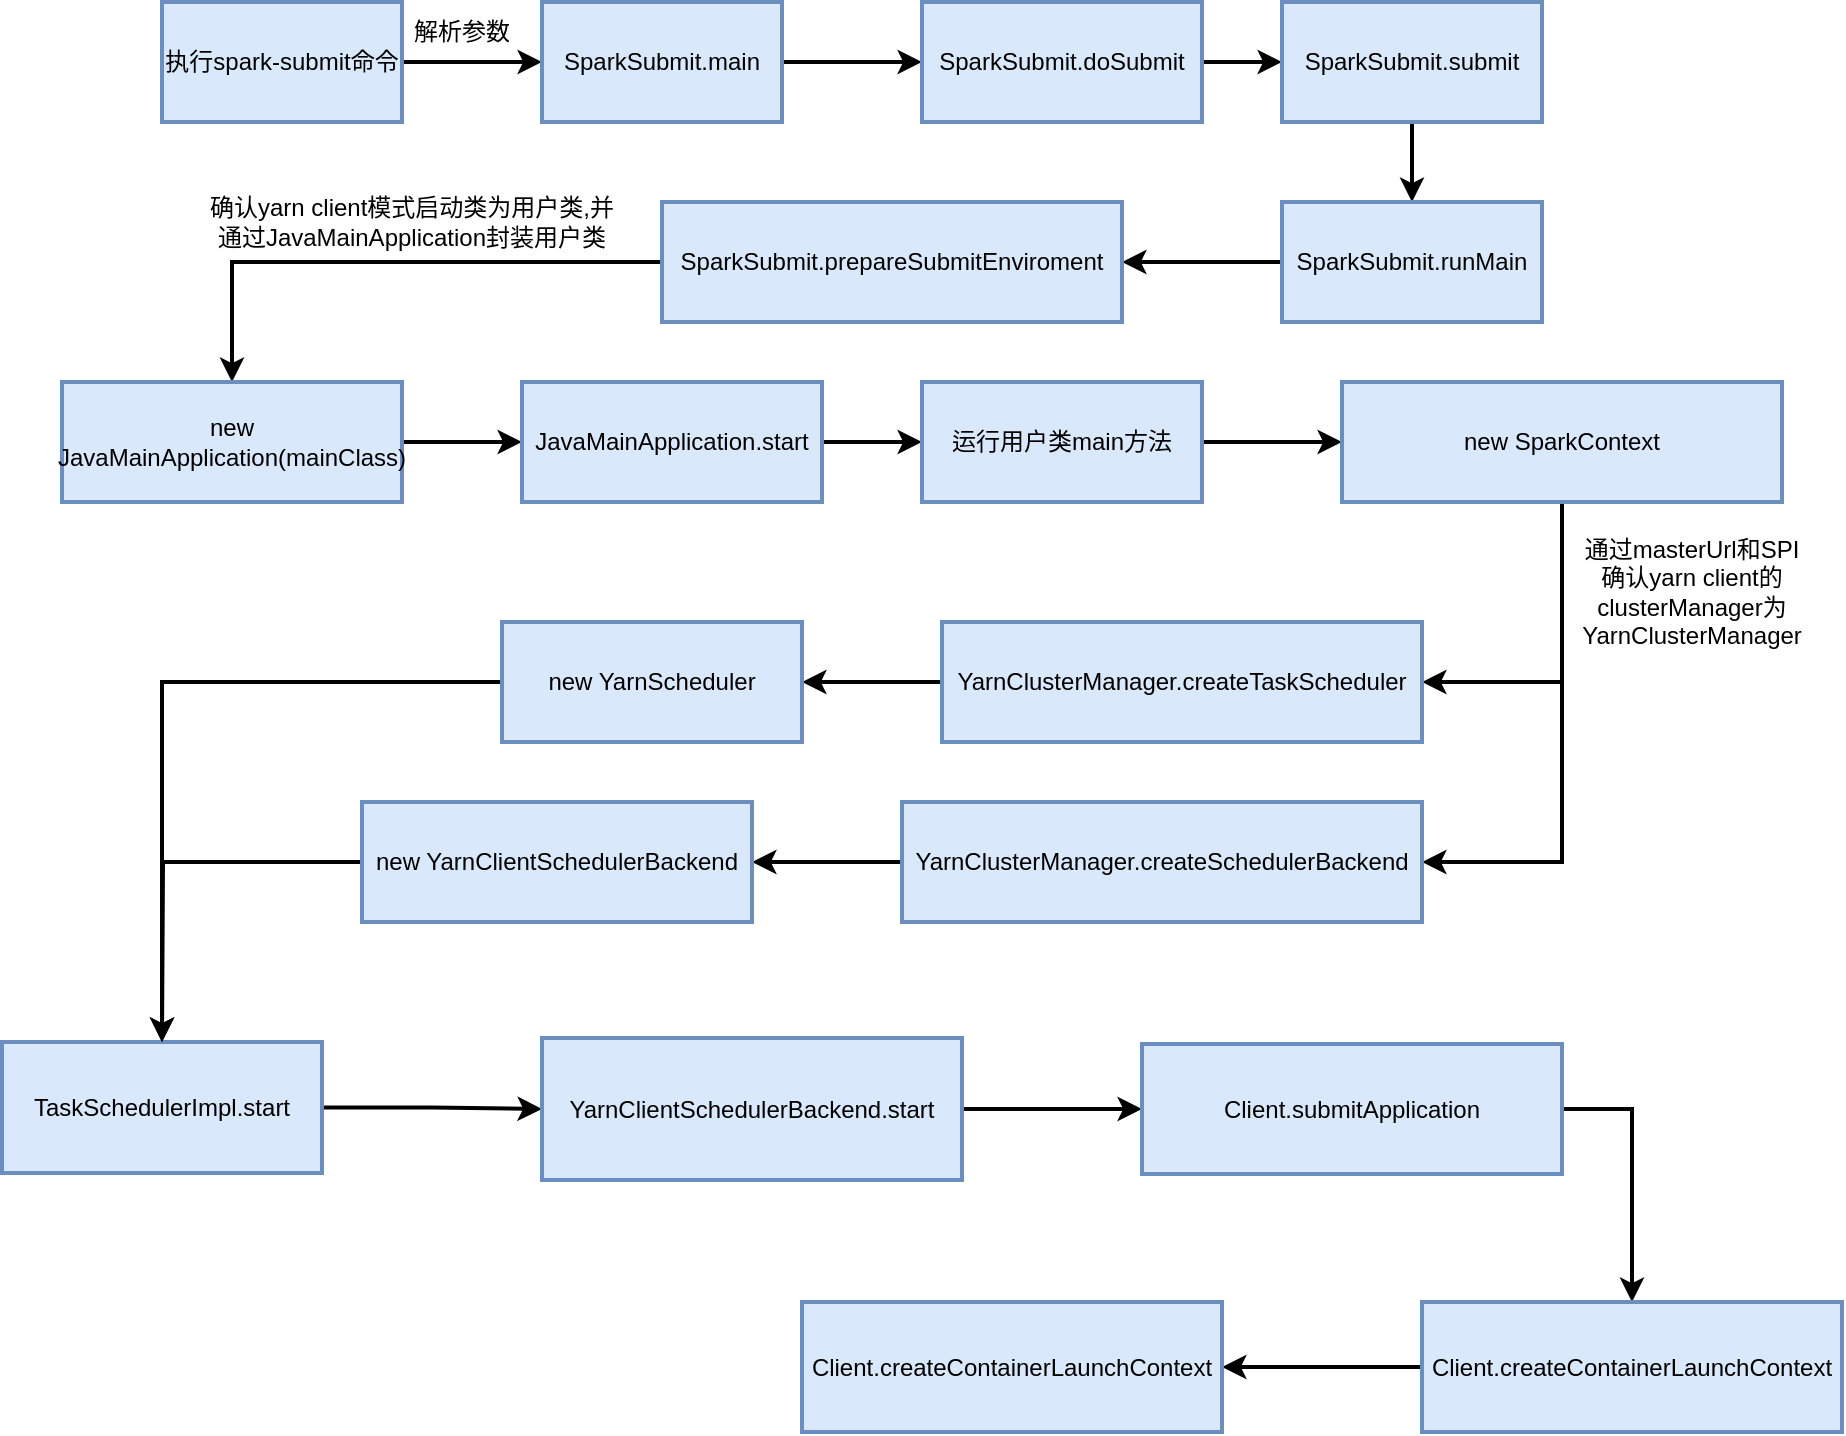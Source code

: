 <mxfile version="20.7.4" type="github">
  <diagram id="lPL1eORgBcBRwDBmHfiU" name="第 1 页">
    <mxGraphModel dx="1781" dy="616" grid="1" gridSize="10" guides="1" tooltips="1" connect="1" arrows="1" fold="1" page="1" pageScale="1" pageWidth="827" pageHeight="1169" math="0" shadow="0">
      <root>
        <mxCell id="0" />
        <mxCell id="1" parent="0" />
        <mxCell id="lA6OXveAuLeEhnlW01Dz-3" value="" style="edgeStyle=orthogonalEdgeStyle;rounded=0;orthogonalLoop=1;jettySize=auto;html=1;strokeWidth=2;" parent="1" source="lA6OXveAuLeEhnlW01Dz-1" target="lA6OXveAuLeEhnlW01Dz-2" edge="1">
          <mxGeometry relative="1" as="geometry" />
        </mxCell>
        <mxCell id="lA6OXveAuLeEhnlW01Dz-1" value="执行spark-submit命令" style="rounded=0;whiteSpace=wrap;html=1;fillColor=#dae8fc;strokeColor=#6c8ebf;strokeWidth=2;" parent="1" vertex="1">
          <mxGeometry x="70" y="120" width="120" height="60" as="geometry" />
        </mxCell>
        <mxCell id="lA6OXveAuLeEhnlW01Dz-6" style="edgeStyle=orthogonalEdgeStyle;rounded=0;orthogonalLoop=1;jettySize=auto;html=1;entryX=0;entryY=0.5;entryDx=0;entryDy=0;strokeWidth=2;" parent="1" source="lA6OXveAuLeEhnlW01Dz-2" target="lA6OXveAuLeEhnlW01Dz-5" edge="1">
          <mxGeometry relative="1" as="geometry" />
        </mxCell>
        <mxCell id="lA6OXveAuLeEhnlW01Dz-2" value="SparkSubmit.main" style="rounded=0;whiteSpace=wrap;html=1;fillColor=#dae8fc;strokeColor=#6c8ebf;strokeWidth=2;" parent="1" vertex="1">
          <mxGeometry x="260" y="120" width="120" height="60" as="geometry" />
        </mxCell>
        <mxCell id="lA6OXveAuLeEhnlW01Dz-4" value="解析参数" style="text;html=1;strokeColor=none;fillColor=none;align=center;verticalAlign=middle;whiteSpace=wrap;rounded=0;strokeWidth=2;" parent="1" vertex="1">
          <mxGeometry x="190" y="120" width="60" height="30" as="geometry" />
        </mxCell>
        <mxCell id="lA6OXveAuLeEhnlW01Dz-8" value="" style="edgeStyle=orthogonalEdgeStyle;rounded=0;orthogonalLoop=1;jettySize=auto;html=1;strokeWidth=2;" parent="1" source="lA6OXveAuLeEhnlW01Dz-5" target="lA6OXveAuLeEhnlW01Dz-7" edge="1">
          <mxGeometry relative="1" as="geometry" />
        </mxCell>
        <mxCell id="lA6OXveAuLeEhnlW01Dz-5" value="SparkSubmit.doSubmit" style="rounded=0;whiteSpace=wrap;html=1;fillColor=#dae8fc;strokeColor=#6c8ebf;strokeWidth=2;" parent="1" vertex="1">
          <mxGeometry x="450" y="120" width="140" height="60" as="geometry" />
        </mxCell>
        <mxCell id="lA6OXveAuLeEhnlW01Dz-10" style="edgeStyle=orthogonalEdgeStyle;rounded=0;orthogonalLoop=1;jettySize=auto;html=1;entryX=0.5;entryY=0;entryDx=0;entryDy=0;strokeWidth=2;" parent="1" source="lA6OXveAuLeEhnlW01Dz-7" target="lA6OXveAuLeEhnlW01Dz-9" edge="1">
          <mxGeometry relative="1" as="geometry" />
        </mxCell>
        <mxCell id="lA6OXveAuLeEhnlW01Dz-7" value="SparkSubmit.submit" style="rounded=0;whiteSpace=wrap;html=1;fillColor=#dae8fc;strokeColor=#6c8ebf;strokeWidth=2;" parent="1" vertex="1">
          <mxGeometry x="630" y="120" width="130" height="60" as="geometry" />
        </mxCell>
        <mxCell id="lA6OXveAuLeEhnlW01Dz-12" value="" style="edgeStyle=orthogonalEdgeStyle;rounded=0;orthogonalLoop=1;jettySize=auto;html=1;strokeWidth=2;" parent="1" source="lA6OXveAuLeEhnlW01Dz-9" target="lA6OXveAuLeEhnlW01Dz-11" edge="1">
          <mxGeometry relative="1" as="geometry" />
        </mxCell>
        <mxCell id="lA6OXveAuLeEhnlW01Dz-9" value="SparkSubmit.runMain" style="rounded=0;whiteSpace=wrap;html=1;fillColor=#dae8fc;strokeColor=#6c8ebf;strokeWidth=2;" parent="1" vertex="1">
          <mxGeometry x="630" y="220" width="130" height="60" as="geometry" />
        </mxCell>
        <mxCell id="lA6OXveAuLeEhnlW01Dz-15" style="edgeStyle=orthogonalEdgeStyle;rounded=0;orthogonalLoop=1;jettySize=auto;html=1;entryX=0.5;entryY=0;entryDx=0;entryDy=0;strokeWidth=2;" parent="1" source="lA6OXveAuLeEhnlW01Dz-11" target="lA6OXveAuLeEhnlW01Dz-14" edge="1">
          <mxGeometry relative="1" as="geometry" />
        </mxCell>
        <mxCell id="lA6OXveAuLeEhnlW01Dz-11" value="SparkSubmit.prepareSubmitEnviroment" style="rounded=0;whiteSpace=wrap;html=1;fillColor=#dae8fc;strokeColor=#6c8ebf;strokeWidth=2;" parent="1" vertex="1">
          <mxGeometry x="320" y="220" width="230" height="60" as="geometry" />
        </mxCell>
        <mxCell id="lA6OXveAuLeEhnlW01Dz-20" style="edgeStyle=orthogonalEdgeStyle;rounded=0;orthogonalLoop=1;jettySize=auto;html=1;entryX=0;entryY=0.5;entryDx=0;entryDy=0;strokeWidth=2;" parent="1" source="lA6OXveAuLeEhnlW01Dz-14" target="lA6OXveAuLeEhnlW01Dz-19" edge="1">
          <mxGeometry relative="1" as="geometry" />
        </mxCell>
        <mxCell id="lA6OXveAuLeEhnlW01Dz-14" value="new JavaMainApplication(mainClass)" style="rounded=0;whiteSpace=wrap;html=1;fillColor=#dae8fc;strokeColor=#6c8ebf;strokeWidth=2;" parent="1" vertex="1">
          <mxGeometry x="20" y="310" width="170" height="60" as="geometry" />
        </mxCell>
        <mxCell id="lA6OXveAuLeEhnlW01Dz-16" value="确认yarn client模式启动类为用户类,并通过JavaMainApplication封装用户类" style="text;html=1;strokeColor=none;fillColor=none;align=center;verticalAlign=middle;whiteSpace=wrap;rounded=0;strokeWidth=2;" parent="1" vertex="1">
          <mxGeometry x="90" y="220" width="210" height="20" as="geometry" />
        </mxCell>
        <mxCell id="lA6OXveAuLeEhnlW01Dz-22" value="" style="edgeStyle=orthogonalEdgeStyle;rounded=0;orthogonalLoop=1;jettySize=auto;html=1;strokeWidth=2;" parent="1" source="lA6OXveAuLeEhnlW01Dz-19" target="lA6OXveAuLeEhnlW01Dz-21" edge="1">
          <mxGeometry relative="1" as="geometry" />
        </mxCell>
        <mxCell id="lA6OXveAuLeEhnlW01Dz-19" value="JavaMainApplication.start" style="rounded=0;whiteSpace=wrap;html=1;fillColor=#dae8fc;strokeColor=#6c8ebf;strokeWidth=2;" parent="1" vertex="1">
          <mxGeometry x="250" y="310" width="150" height="60" as="geometry" />
        </mxCell>
        <mxCell id="lA6OXveAuLeEhnlW01Dz-24" value="" style="edgeStyle=orthogonalEdgeStyle;rounded=0;orthogonalLoop=1;jettySize=auto;html=1;strokeWidth=2;" parent="1" source="lA6OXveAuLeEhnlW01Dz-21" target="lA6OXveAuLeEhnlW01Dz-23" edge="1">
          <mxGeometry relative="1" as="geometry" />
        </mxCell>
        <mxCell id="lA6OXveAuLeEhnlW01Dz-21" value="运行用户类main方法" style="rounded=0;whiteSpace=wrap;html=1;fillColor=#dae8fc;strokeColor=#6c8ebf;strokeWidth=2;" parent="1" vertex="1">
          <mxGeometry x="450" y="310" width="140" height="60" as="geometry" />
        </mxCell>
        <mxCell id="lA6OXveAuLeEhnlW01Dz-26" style="edgeStyle=orthogonalEdgeStyle;rounded=0;orthogonalLoop=1;jettySize=auto;html=1;entryX=1;entryY=0.5;entryDx=0;entryDy=0;strokeWidth=2;" parent="1" source="lA6OXveAuLeEhnlW01Dz-23" target="lA6OXveAuLeEhnlW01Dz-25" edge="1">
          <mxGeometry relative="1" as="geometry" />
        </mxCell>
        <mxCell id="BDLDN5k-2o4Eaj2H391s-2" style="edgeStyle=orthogonalEdgeStyle;rounded=0;orthogonalLoop=1;jettySize=auto;html=1;entryX=1;entryY=0.5;entryDx=0;entryDy=0;strokeWidth=2;" edge="1" parent="1" source="lA6OXveAuLeEhnlW01Dz-23" target="BDLDN5k-2o4Eaj2H391s-1">
          <mxGeometry relative="1" as="geometry" />
        </mxCell>
        <mxCell id="lA6OXveAuLeEhnlW01Dz-23" value="new SparkContext" style="rounded=0;whiteSpace=wrap;html=1;fillColor=#dae8fc;strokeColor=#6c8ebf;strokeWidth=2;" parent="1" vertex="1">
          <mxGeometry x="660" y="310" width="220" height="60" as="geometry" />
        </mxCell>
        <mxCell id="lA6OXveAuLeEhnlW01Dz-30" style="edgeStyle=orthogonalEdgeStyle;rounded=0;orthogonalLoop=1;jettySize=auto;html=1;entryX=1;entryY=0.5;entryDx=0;entryDy=0;strokeWidth=2;" parent="1" source="lA6OXveAuLeEhnlW01Dz-25" edge="1">
          <mxGeometry relative="1" as="geometry">
            <mxPoint x="390" y="460" as="targetPoint" />
          </mxGeometry>
        </mxCell>
        <mxCell id="lA6OXveAuLeEhnlW01Dz-25" value="YarnClusterManager.createTaskScheduler" style="rounded=0;whiteSpace=wrap;html=1;fillColor=#dae8fc;strokeColor=#6c8ebf;strokeWidth=2;" parent="1" vertex="1">
          <mxGeometry x="460" y="430" width="240" height="60" as="geometry" />
        </mxCell>
        <mxCell id="lA6OXveAuLeEhnlW01Dz-27" value="通过masterUrl和SPI确认yarn client的clusterManager为YarnClusterManager" style="text;html=1;strokeColor=none;fillColor=none;align=center;verticalAlign=middle;whiteSpace=wrap;rounded=0;strokeWidth=2;" parent="1" vertex="1">
          <mxGeometry x="800" y="400" width="70" height="30" as="geometry" />
        </mxCell>
        <mxCell id="lA6OXveAuLeEhnlW01Dz-37" style="edgeStyle=orthogonalEdgeStyle;rounded=0;orthogonalLoop=1;jettySize=auto;html=1;entryX=0;entryY=0.5;entryDx=0;entryDy=0;strokeWidth=2;exitX=1;exitY=0.5;exitDx=0;exitDy=0;" parent="1" source="lA6OXveAuLeEhnlW01Dz-34" target="lA6OXveAuLeEhnlW01Dz-36" edge="1">
          <mxGeometry relative="1" as="geometry">
            <mxPoint x="140" y="743.05" as="sourcePoint" />
            <Array as="points" />
          </mxGeometry>
        </mxCell>
        <mxCell id="lA6OXveAuLeEhnlW01Dz-34" value="TaskSchedulerImpl.start" style="rounded=0;whiteSpace=wrap;html=1;fillColor=#dae8fc;strokeColor=#6c8ebf;strokeWidth=2;" parent="1" vertex="1">
          <mxGeometry x="-10" y="640" width="160" height="65.5" as="geometry" />
        </mxCell>
        <mxCell id="lA6OXveAuLeEhnlW01Dz-39" style="edgeStyle=orthogonalEdgeStyle;rounded=0;orthogonalLoop=1;jettySize=auto;html=1;exitX=1;exitY=0.5;exitDx=0;exitDy=0;entryX=0;entryY=0.5;entryDx=0;entryDy=0;strokeWidth=2;" parent="1" source="lA6OXveAuLeEhnlW01Dz-36" target="lA6OXveAuLeEhnlW01Dz-38" edge="1">
          <mxGeometry relative="1" as="geometry" />
        </mxCell>
        <mxCell id="lA6OXveAuLeEhnlW01Dz-36" value="YarnClientSchedulerBackend.start" style="rounded=0;whiteSpace=wrap;html=1;fillColor=#dae8fc;strokeColor=#6c8ebf;strokeWidth=2;" parent="1" vertex="1">
          <mxGeometry x="260" y="638" width="210" height="71" as="geometry" />
        </mxCell>
        <mxCell id="BDLDN5k-2o4Eaj2H391s-8" style="edgeStyle=orthogonalEdgeStyle;rounded=0;orthogonalLoop=1;jettySize=auto;html=1;entryX=0.5;entryY=0;entryDx=0;entryDy=0;strokeWidth=2;exitX=1;exitY=0.5;exitDx=0;exitDy=0;" edge="1" parent="1" source="lA6OXveAuLeEhnlW01Dz-38" target="lA6OXveAuLeEhnlW01Dz-40">
          <mxGeometry relative="1" as="geometry" />
        </mxCell>
        <mxCell id="lA6OXveAuLeEhnlW01Dz-38" value="Client.submitApplication" style="rounded=0;whiteSpace=wrap;html=1;fillColor=#dae8fc;strokeColor=#6c8ebf;strokeWidth=2;" parent="1" vertex="1">
          <mxGeometry x="560" y="641" width="210" height="65" as="geometry" />
        </mxCell>
        <mxCell id="BDLDN5k-2o4Eaj2H391s-10" value="" style="edgeStyle=orthogonalEdgeStyle;rounded=0;orthogonalLoop=1;jettySize=auto;html=1;strokeWidth=2;" edge="1" parent="1" source="lA6OXveAuLeEhnlW01Dz-40" target="BDLDN5k-2o4Eaj2H391s-9">
          <mxGeometry relative="1" as="geometry" />
        </mxCell>
        <mxCell id="lA6OXveAuLeEhnlW01Dz-40" value="Client.createContainerLaunchContext" style="rounded=0;whiteSpace=wrap;html=1;fillColor=#dae8fc;strokeColor=#6c8ebf;strokeWidth=2;" parent="1" vertex="1">
          <mxGeometry x="700" y="770" width="210" height="65" as="geometry" />
        </mxCell>
        <mxCell id="BDLDN5k-2o4Eaj2H391s-5" style="edgeStyle=orthogonalEdgeStyle;rounded=0;orthogonalLoop=1;jettySize=auto;html=1;entryX=1;entryY=0.5;entryDx=0;entryDy=0;strokeWidth=2;" edge="1" parent="1" source="BDLDN5k-2o4Eaj2H391s-1" target="BDLDN5k-2o4Eaj2H391s-4">
          <mxGeometry relative="1" as="geometry" />
        </mxCell>
        <mxCell id="BDLDN5k-2o4Eaj2H391s-1" value="YarnClusterManager.createSchedulerBackend" style="rounded=0;whiteSpace=wrap;html=1;fillColor=#dae8fc;strokeColor=#6c8ebf;strokeWidth=2;" vertex="1" parent="1">
          <mxGeometry x="440" y="520" width="260" height="60" as="geometry" />
        </mxCell>
        <mxCell id="BDLDN5k-2o4Eaj2H391s-6" style="edgeStyle=orthogonalEdgeStyle;rounded=0;orthogonalLoop=1;jettySize=auto;html=1;entryX=0.5;entryY=0;entryDx=0;entryDy=0;strokeWidth=2;" edge="1" parent="1" source="BDLDN5k-2o4Eaj2H391s-3" target="lA6OXveAuLeEhnlW01Dz-34">
          <mxGeometry relative="1" as="geometry" />
        </mxCell>
        <mxCell id="BDLDN5k-2o4Eaj2H391s-3" value="new YarnScheduler" style="rounded=0;whiteSpace=wrap;html=1;fillColor=#dae8fc;strokeColor=#6c8ebf;strokeWidth=2;" vertex="1" parent="1">
          <mxGeometry x="240" y="430" width="150" height="60" as="geometry" />
        </mxCell>
        <mxCell id="BDLDN5k-2o4Eaj2H391s-7" style="edgeStyle=orthogonalEdgeStyle;rounded=0;orthogonalLoop=1;jettySize=auto;html=1;strokeWidth=2;" edge="1" parent="1" source="BDLDN5k-2o4Eaj2H391s-4">
          <mxGeometry relative="1" as="geometry">
            <mxPoint x="70" y="640" as="targetPoint" />
          </mxGeometry>
        </mxCell>
        <mxCell id="BDLDN5k-2o4Eaj2H391s-4" value="new YarnClientSchedulerBackend" style="rounded=0;whiteSpace=wrap;html=1;fillColor=#dae8fc;strokeColor=#6c8ebf;strokeWidth=2;" vertex="1" parent="1">
          <mxGeometry x="170" y="520" width="195" height="60" as="geometry" />
        </mxCell>
        <mxCell id="BDLDN5k-2o4Eaj2H391s-9" value="Client.createContainerLaunchContext" style="rounded=0;whiteSpace=wrap;html=1;fillColor=#dae8fc;strokeColor=#6c8ebf;strokeWidth=2;" vertex="1" parent="1">
          <mxGeometry x="390" y="770" width="210" height="65" as="geometry" />
        </mxCell>
      </root>
    </mxGraphModel>
  </diagram>
</mxfile>
